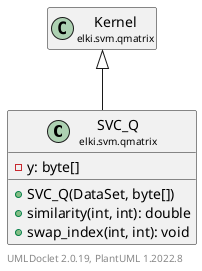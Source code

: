 @startuml
    remove .*\.(Instance|Par|Parameterizer|Factory)$
    set namespaceSeparator none
    hide empty fields
    hide empty methods

    class "<size:14>SVC_Q\n<size:10>elki.svm.qmatrix" as elki.svm.qmatrix.SVC_Q [[SVC_Q.html]] {
        -y: byte[]
        +SVC_Q(DataSet, byte[])
        +similarity(int, int): double
        +swap_index(int, int): void
    }

    class "<size:14>Kernel\n<size:10>elki.svm.qmatrix" as elki.svm.qmatrix.Kernel [[Kernel.html]]

    elki.svm.qmatrix.Kernel <|-- elki.svm.qmatrix.SVC_Q

    center footer UMLDoclet 2.0.19, PlantUML 1.2022.8
@enduml
